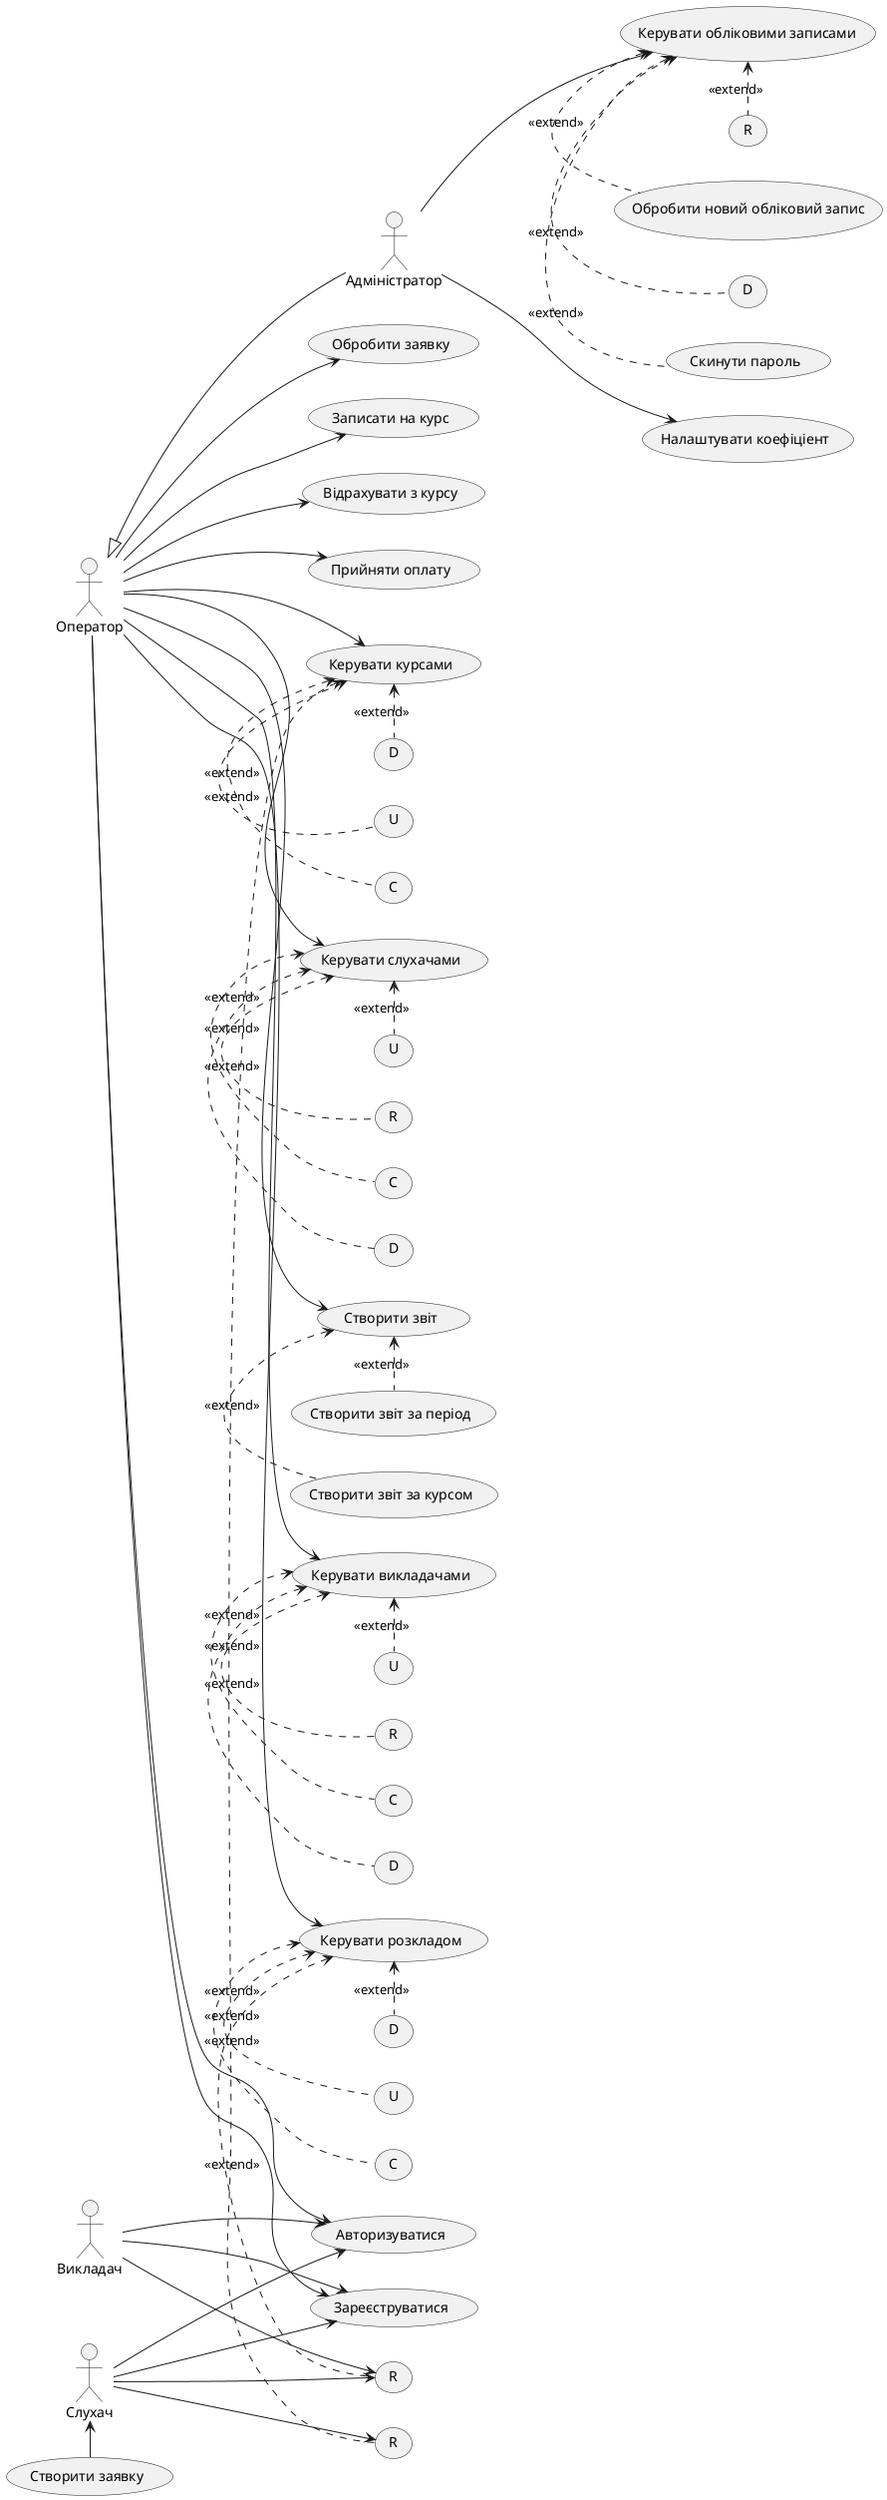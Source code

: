 @startuml
left to right direction

:Слухач: as Listener
:Оператор: as Operator
:Адміністратор: as Admin
:Викладач: as Teacher

Operator <|-- Admin

(Керувати курсами) as (courses)
 (C) as (courses_c)
 (R) as (courses_r)
 (U) as (courses_u)
 (D) as (courses_d)
(Керувати слухачами) as (listeners)
 (C) as (listeners_c)
 (R) as (listeners_r)
 (U) as (listeners_u)
 (D) as (listeners_d)
(Створити заявку) as (application)
(Створити звіт) as (report)
(Керувати обліковими записами) as (accounts)
 (Обробити новий обліковий запис) as (accounts_proc)
 (R) as (accounts_r)
 (Скинути пароль) as (accounts_reset)
 (D) as (accounts_d)
(Керувати викладачами) as (teachers)
 (C) as (teachers_c)
 (R) as (teachers_r)
 (U) as (teachers_u)
 (D) as (teachers_d)
(Керувати розкладом) as (timetable)
 (C) as (timetable_c)
 (R) as (timetable_r)
 (U) as (timetable_u)
 (D) as (timetable_d)
(Налаштувати коефіціент) as (coefsetup)
(Обробити заявку) as (application_proc)
(Авторизуватися) as (authorization)
(Зареєструватися) as (registration)
(Записати на курс) as (enroll)
(Відрахувати з курсу) as (senddown)
(Прийняти оплату) as (payment)

Operator --> courses
 courses <. courses_c : <<extend>>
 courses <. courses_r : <<extend>>
  Listener --> courses_r
 courses <. courses_u : <<extend>>
 courses <. courses_d : <<extend>>
Operator --> listeners
 listeners <. listeners_c : <<extend>>
 listeners <. listeners_r : <<extend>>
 listeners <. listeners_u : <<extend>>
 listeners <. listeners_d : <<extend>>
Listener <- application
Operator --> report
 report <. (Створити звіт за період) : <<extend>>
 report <. (Створити звіт за курсом) : <<extend>>
Admin --> accounts
 accounts <. accounts_proc : <<extend>>
 accounts <. accounts_r : <<extend>>
 accounts <. accounts_reset : <<extend>>
 accounts <. accounts_d : <<extend>>
Operator --> teachers
 teachers <. teachers_c : <<extend>>
 teachers <. teachers_r : <<extend>>
 teachers <. teachers_u : <<extend>>
 teachers <. teachers_d : <<extend>>
Operator --> timetable
 timetable <. timetable_c : <<extend>>
 timetable <. timetable_r : <<extend>>
  Listener --> timetable_r
  Teacher --> timetable_r
 timetable <. timetable_u : <<extend>>
 timetable <. timetable_d : <<extend>>
Admin --> coefsetup
Operator --> application_proc
Listener --> registration
Teacher --> registration
Operator --> registration
Listener --> authorization
Teacher --> authorization
Operator --> authorization
Operator --> enroll
Operator --> senddown
Operator --> payment

@enduml
